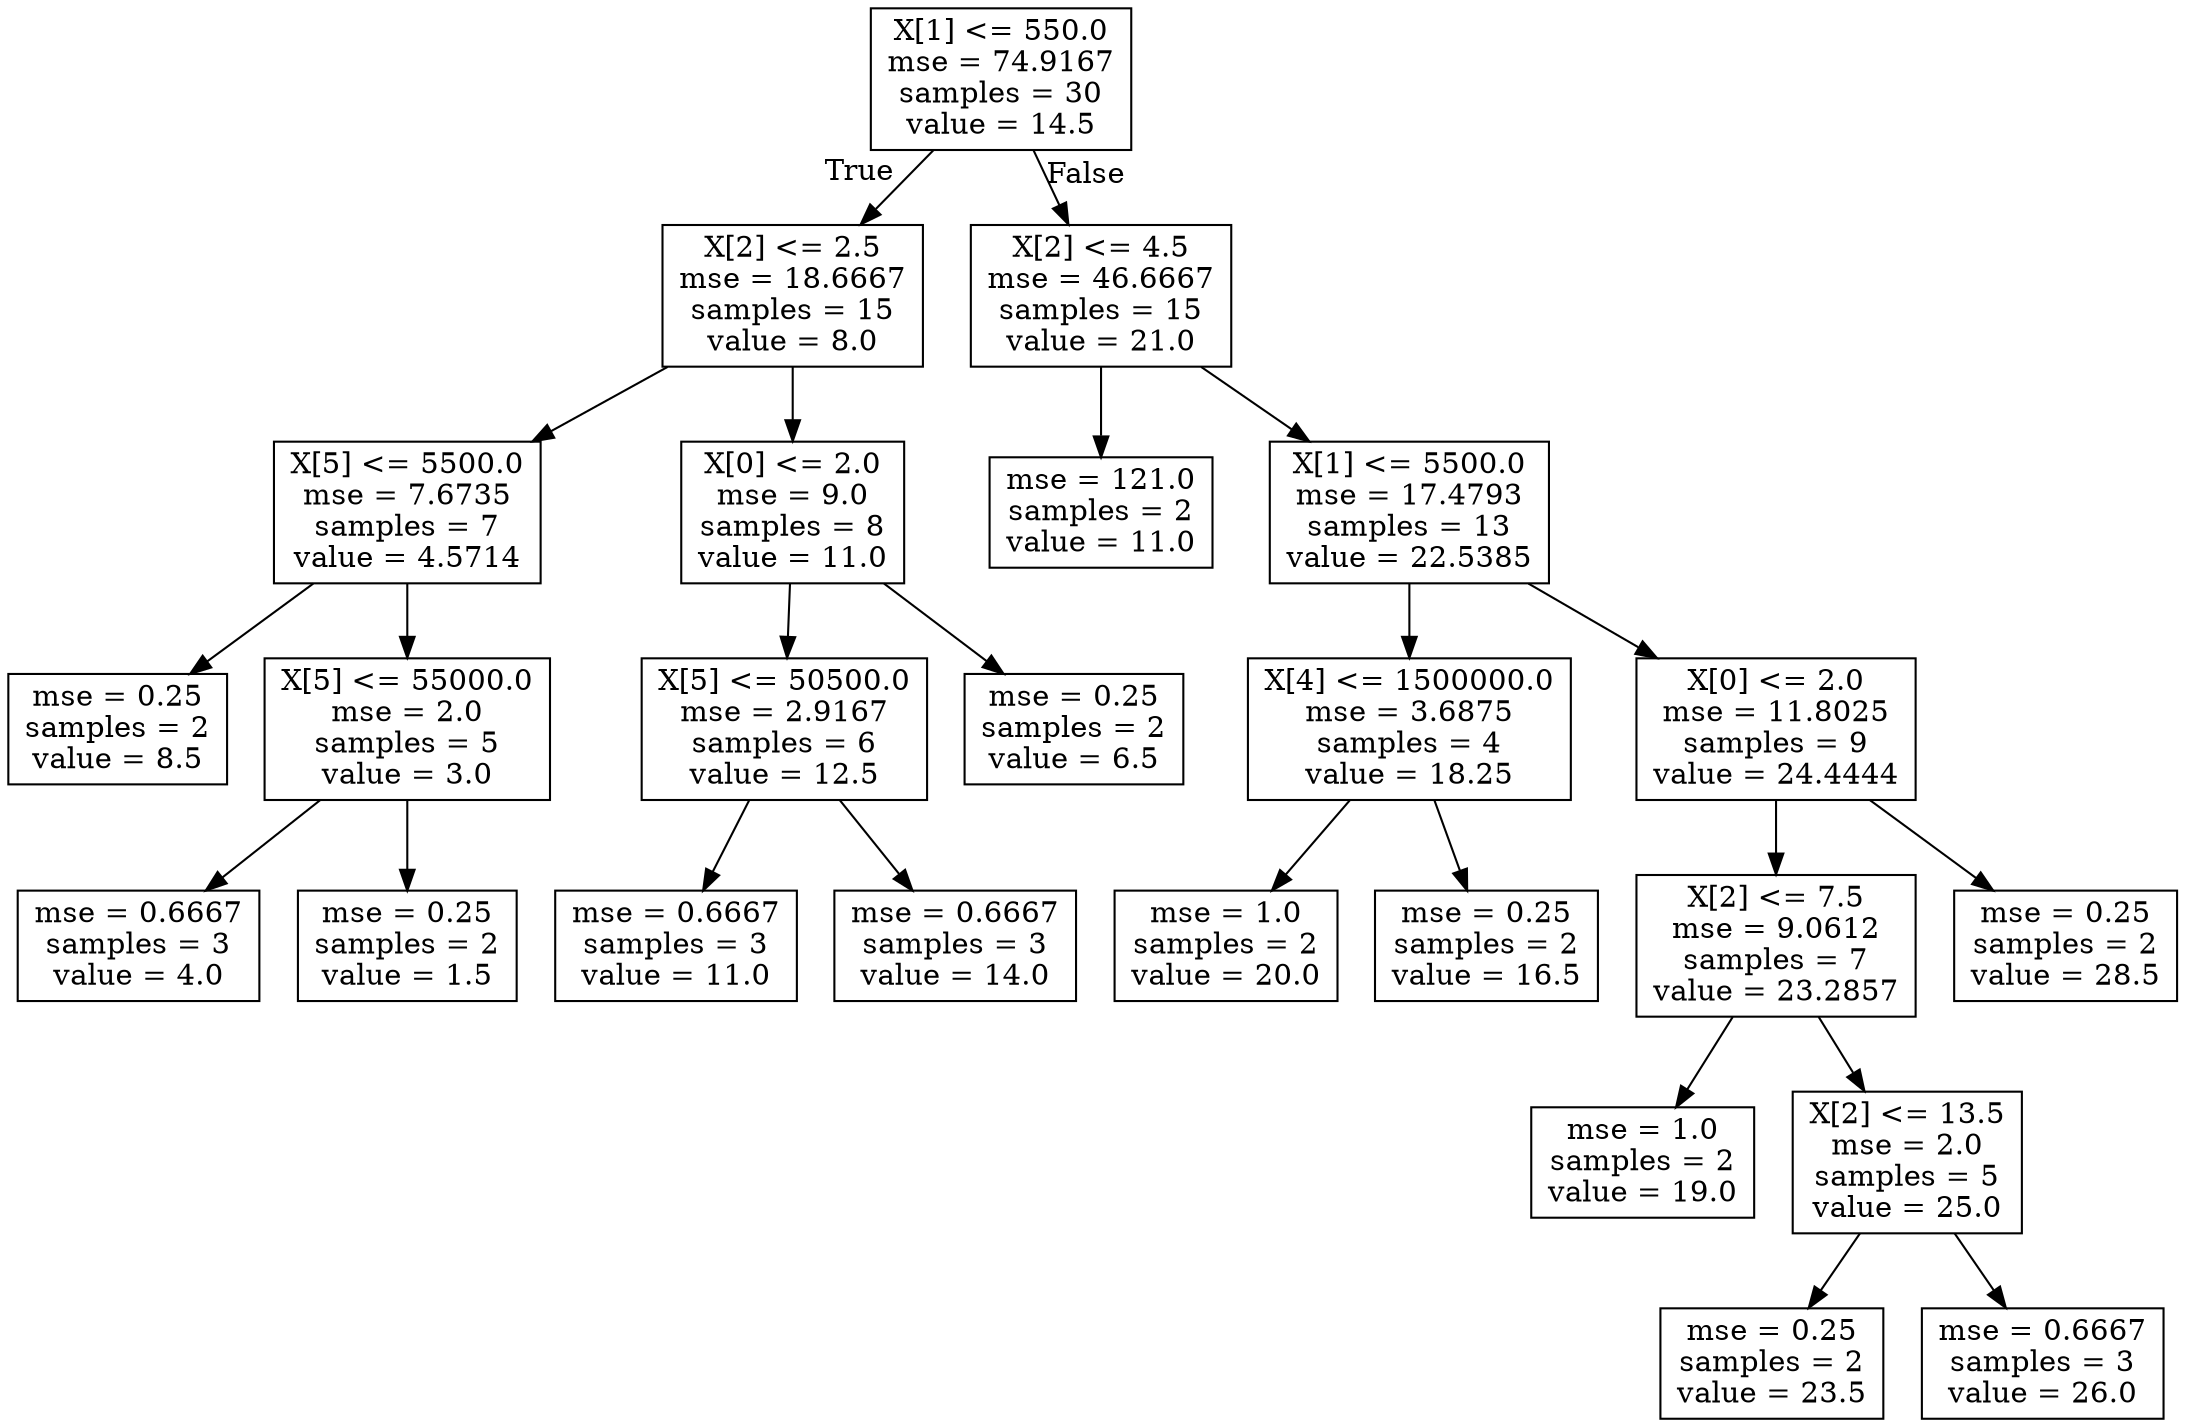 digraph Tree {
node [shape=box] ;
0 [label="X[1] <= 550.0\nmse = 74.9167\nsamples = 30\nvalue = 14.5"] ;
1 [label="X[2] <= 2.5\nmse = 18.6667\nsamples = 15\nvalue = 8.0"] ;
0 -> 1 [labeldistance=2.5, labelangle=45, headlabel="True"] ;
2 [label="X[5] <= 5500.0\nmse = 7.6735\nsamples = 7\nvalue = 4.5714"] ;
1 -> 2 ;
3 [label="mse = 0.25\nsamples = 2\nvalue = 8.5"] ;
2 -> 3 ;
4 [label="X[5] <= 55000.0\nmse = 2.0\nsamples = 5\nvalue = 3.0"] ;
2 -> 4 ;
5 [label="mse = 0.6667\nsamples = 3\nvalue = 4.0"] ;
4 -> 5 ;
6 [label="mse = 0.25\nsamples = 2\nvalue = 1.5"] ;
4 -> 6 ;
7 [label="X[0] <= 2.0\nmse = 9.0\nsamples = 8\nvalue = 11.0"] ;
1 -> 7 ;
8 [label="X[5] <= 50500.0\nmse = 2.9167\nsamples = 6\nvalue = 12.5"] ;
7 -> 8 ;
9 [label="mse = 0.6667\nsamples = 3\nvalue = 11.0"] ;
8 -> 9 ;
10 [label="mse = 0.6667\nsamples = 3\nvalue = 14.0"] ;
8 -> 10 ;
11 [label="mse = 0.25\nsamples = 2\nvalue = 6.5"] ;
7 -> 11 ;
12 [label="X[2] <= 4.5\nmse = 46.6667\nsamples = 15\nvalue = 21.0"] ;
0 -> 12 [labeldistance=2.5, labelangle=-45, headlabel="False"] ;
13 [label="mse = 121.0\nsamples = 2\nvalue = 11.0"] ;
12 -> 13 ;
14 [label="X[1] <= 5500.0\nmse = 17.4793\nsamples = 13\nvalue = 22.5385"] ;
12 -> 14 ;
15 [label="X[4] <= 1500000.0\nmse = 3.6875\nsamples = 4\nvalue = 18.25"] ;
14 -> 15 ;
16 [label="mse = 1.0\nsamples = 2\nvalue = 20.0"] ;
15 -> 16 ;
17 [label="mse = 0.25\nsamples = 2\nvalue = 16.5"] ;
15 -> 17 ;
18 [label="X[0] <= 2.0\nmse = 11.8025\nsamples = 9\nvalue = 24.4444"] ;
14 -> 18 ;
19 [label="X[2] <= 7.5\nmse = 9.0612\nsamples = 7\nvalue = 23.2857"] ;
18 -> 19 ;
20 [label="mse = 1.0\nsamples = 2\nvalue = 19.0"] ;
19 -> 20 ;
21 [label="X[2] <= 13.5\nmse = 2.0\nsamples = 5\nvalue = 25.0"] ;
19 -> 21 ;
22 [label="mse = 0.25\nsamples = 2\nvalue = 23.5"] ;
21 -> 22 ;
23 [label="mse = 0.6667\nsamples = 3\nvalue = 26.0"] ;
21 -> 23 ;
24 [label="mse = 0.25\nsamples = 2\nvalue = 28.5"] ;
18 -> 24 ;
}